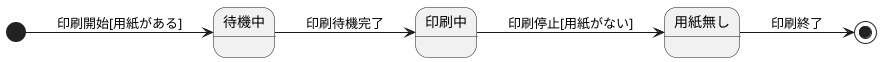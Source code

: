 @startuml 基本構成
left to right direction
[*] --> 待機中: 印刷開始[用紙がある]
待機中--> 印刷中: 印刷待機完了
印刷中--> 用紙無し: 印刷停止[用紙がない]
用紙無し --> [*]:印刷終了
@enduml